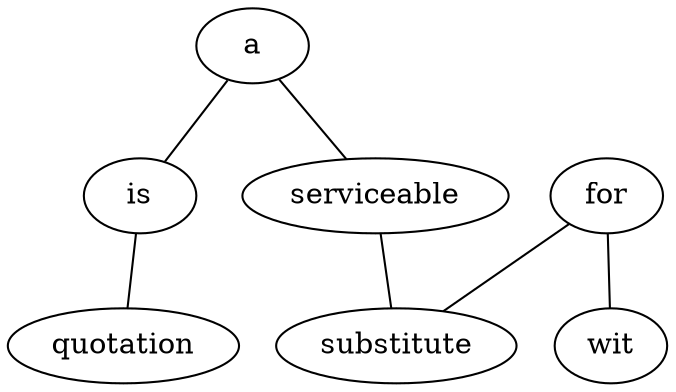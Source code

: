 strict graph "" {
a;
for;
is;
quotation;
serviceable;
substitute;
wit;
a -- is  [weight=1];
a -- serviceable  [weight=1];
for -- substitute  [weight=1];
for -- wit  [weight=1];
is -- quotation  [weight=1];
serviceable -- substitute  [weight=1];
}
